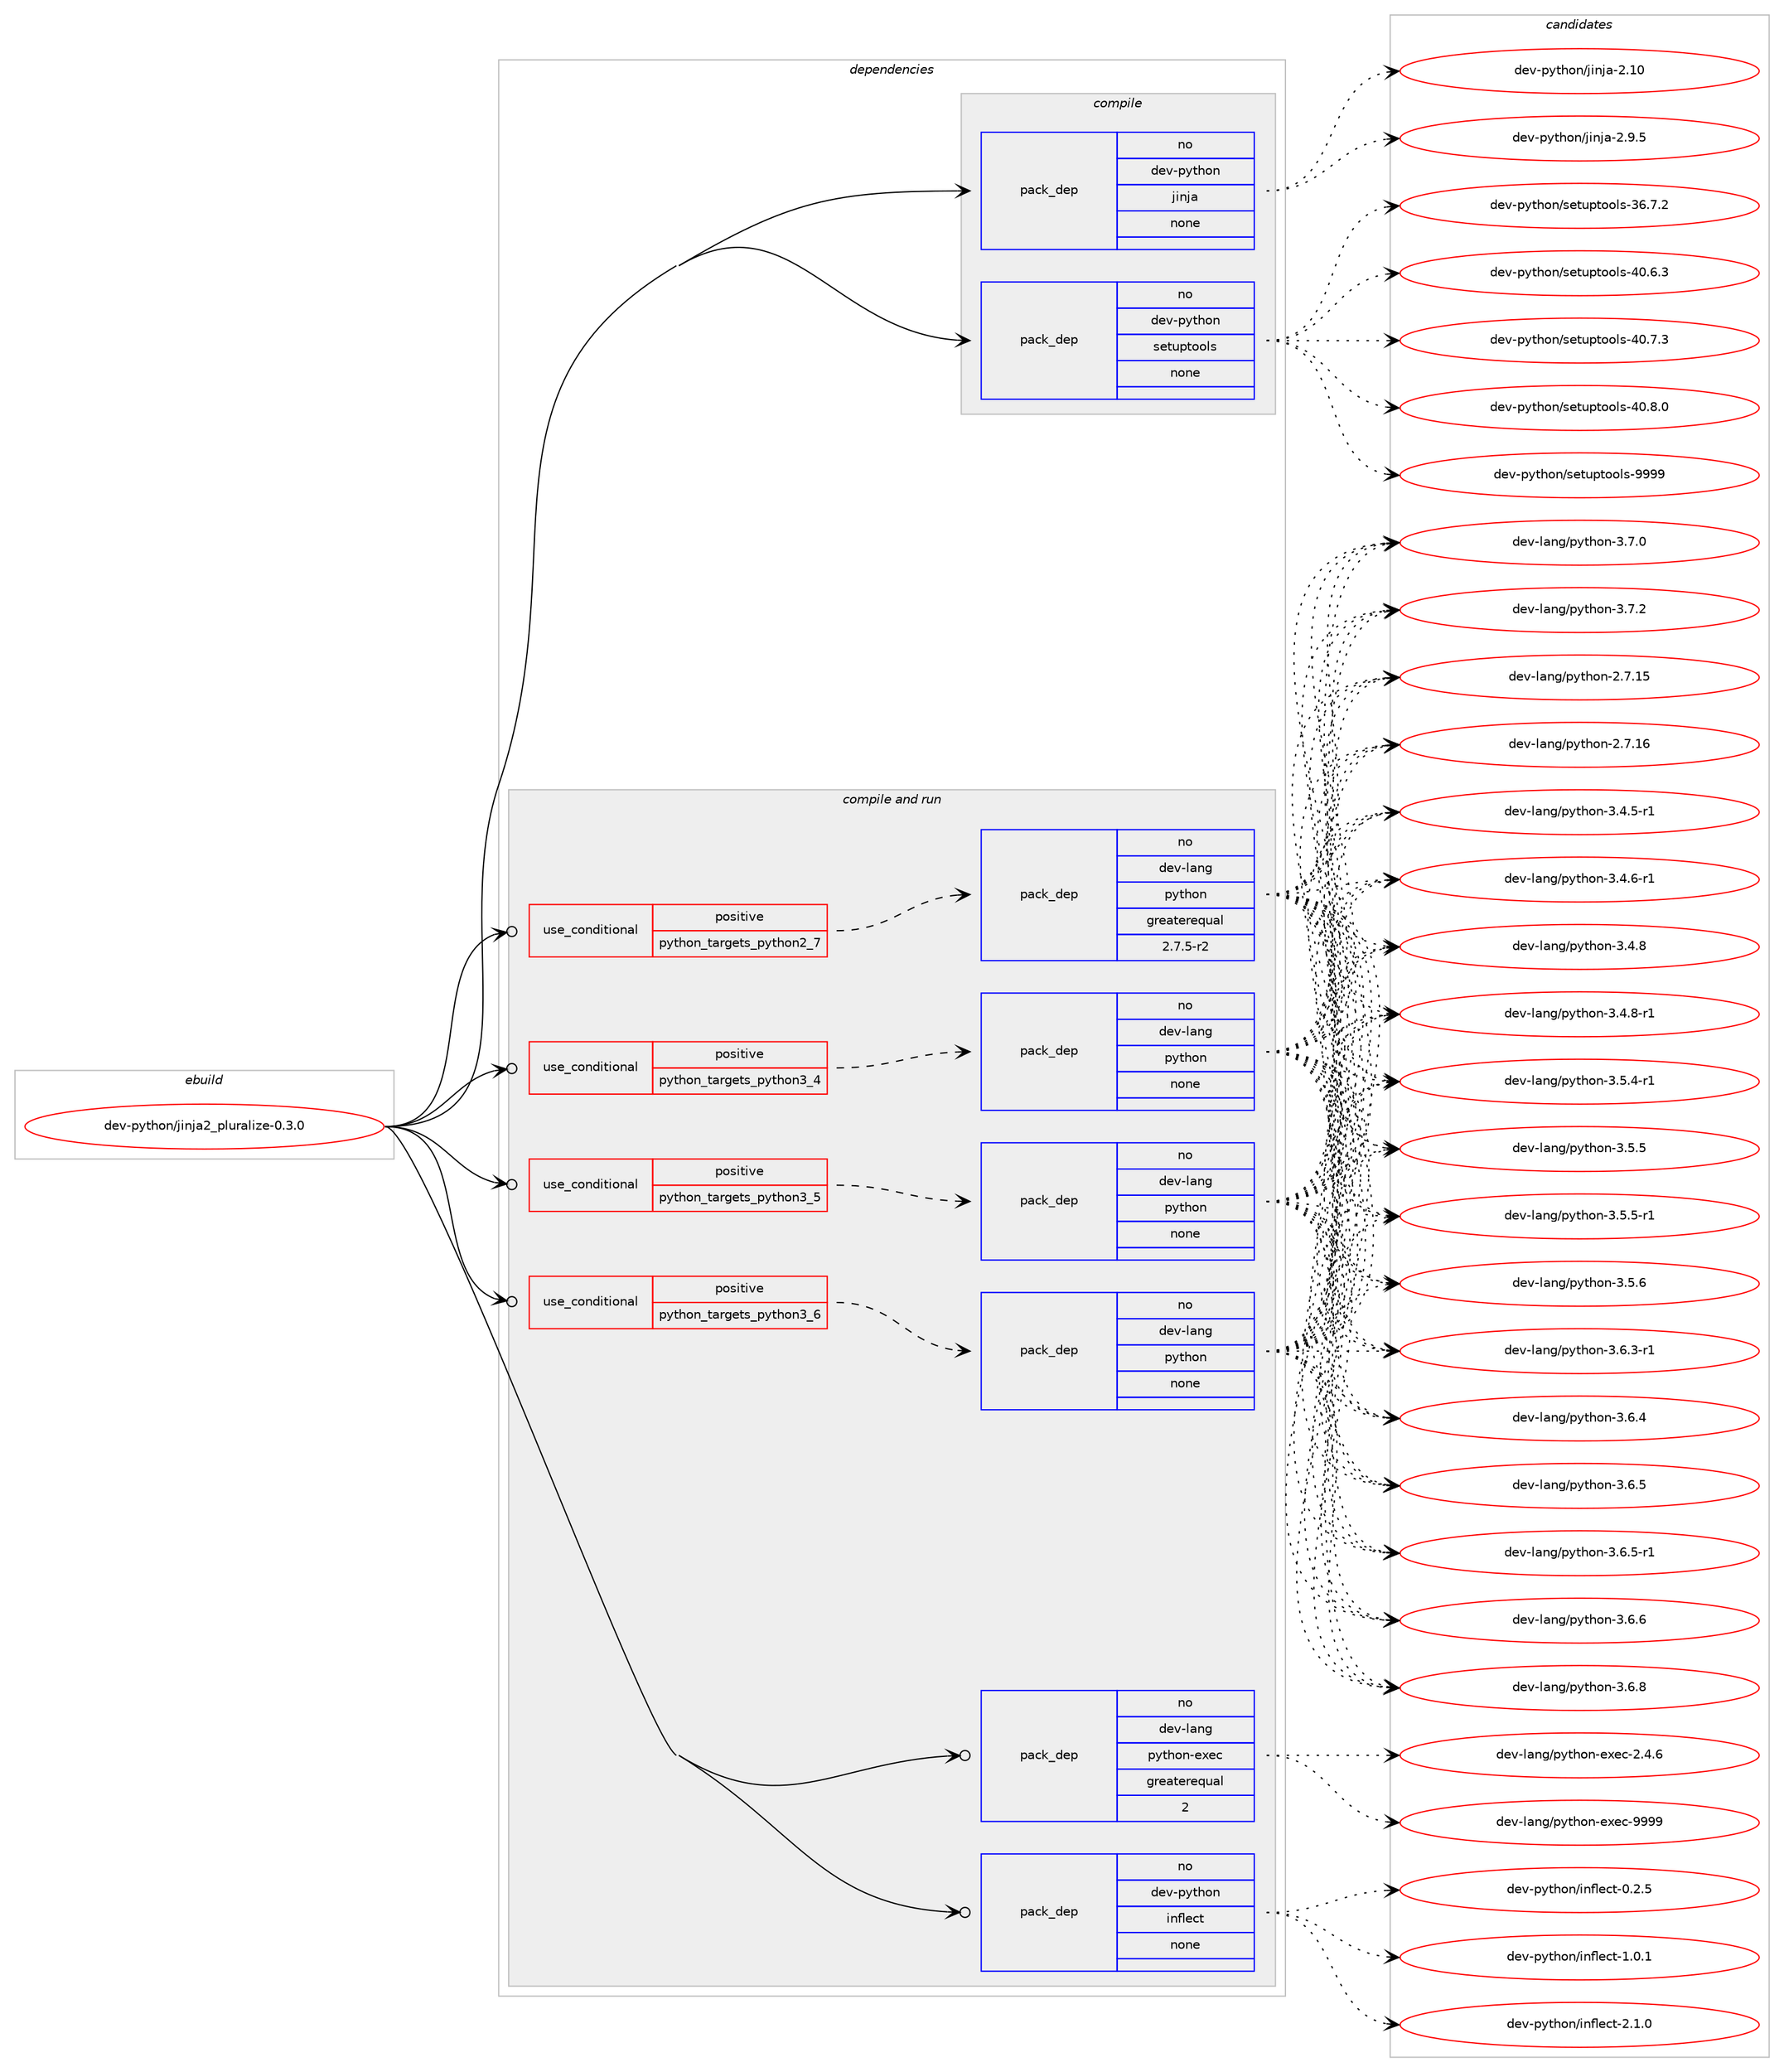 digraph prolog {

# *************
# Graph options
# *************

newrank=true;
concentrate=true;
compound=true;
graph [rankdir=LR,fontname=Helvetica,fontsize=10,ranksep=1.5];#, ranksep=2.5, nodesep=0.2];
edge  [arrowhead=vee];
node  [fontname=Helvetica,fontsize=10];

# **********
# The ebuild
# **********

subgraph cluster_leftcol {
color=gray;
rank=same;
label=<<i>ebuild</i>>;
id [label="dev-python/jinja2_pluralize-0.3.0", color=red, width=4, href="../dev-python/jinja2_pluralize-0.3.0.svg"];
}

# ****************
# The dependencies
# ****************

subgraph cluster_midcol {
color=gray;
label=<<i>dependencies</i>>;
subgraph cluster_compile {
fillcolor="#eeeeee";
style=filled;
label=<<i>compile</i>>;
subgraph pack1015790 {
dependency1415353 [label=<<TABLE BORDER="0" CELLBORDER="1" CELLSPACING="0" CELLPADDING="4" WIDTH="220"><TR><TD ROWSPAN="6" CELLPADDING="30">pack_dep</TD></TR><TR><TD WIDTH="110">no</TD></TR><TR><TD>dev-python</TD></TR><TR><TD>jinja</TD></TR><TR><TD>none</TD></TR><TR><TD></TD></TR></TABLE>>, shape=none, color=blue];
}
id:e -> dependency1415353:w [weight=20,style="solid",arrowhead="vee"];
subgraph pack1015791 {
dependency1415354 [label=<<TABLE BORDER="0" CELLBORDER="1" CELLSPACING="0" CELLPADDING="4" WIDTH="220"><TR><TD ROWSPAN="6" CELLPADDING="30">pack_dep</TD></TR><TR><TD WIDTH="110">no</TD></TR><TR><TD>dev-python</TD></TR><TR><TD>setuptools</TD></TR><TR><TD>none</TD></TR><TR><TD></TD></TR></TABLE>>, shape=none, color=blue];
}
id:e -> dependency1415354:w [weight=20,style="solid",arrowhead="vee"];
}
subgraph cluster_compileandrun {
fillcolor="#eeeeee";
style=filled;
label=<<i>compile and run</i>>;
subgraph cond376294 {
dependency1415355 [label=<<TABLE BORDER="0" CELLBORDER="1" CELLSPACING="0" CELLPADDING="4"><TR><TD ROWSPAN="3" CELLPADDING="10">use_conditional</TD></TR><TR><TD>positive</TD></TR><TR><TD>python_targets_python2_7</TD></TR></TABLE>>, shape=none, color=red];
subgraph pack1015792 {
dependency1415356 [label=<<TABLE BORDER="0" CELLBORDER="1" CELLSPACING="0" CELLPADDING="4" WIDTH="220"><TR><TD ROWSPAN="6" CELLPADDING="30">pack_dep</TD></TR><TR><TD WIDTH="110">no</TD></TR><TR><TD>dev-lang</TD></TR><TR><TD>python</TD></TR><TR><TD>greaterequal</TD></TR><TR><TD>2.7.5-r2</TD></TR></TABLE>>, shape=none, color=blue];
}
dependency1415355:e -> dependency1415356:w [weight=20,style="dashed",arrowhead="vee"];
}
id:e -> dependency1415355:w [weight=20,style="solid",arrowhead="odotvee"];
subgraph cond376295 {
dependency1415357 [label=<<TABLE BORDER="0" CELLBORDER="1" CELLSPACING="0" CELLPADDING="4"><TR><TD ROWSPAN="3" CELLPADDING="10">use_conditional</TD></TR><TR><TD>positive</TD></TR><TR><TD>python_targets_python3_4</TD></TR></TABLE>>, shape=none, color=red];
subgraph pack1015793 {
dependency1415358 [label=<<TABLE BORDER="0" CELLBORDER="1" CELLSPACING="0" CELLPADDING="4" WIDTH="220"><TR><TD ROWSPAN="6" CELLPADDING="30">pack_dep</TD></TR><TR><TD WIDTH="110">no</TD></TR><TR><TD>dev-lang</TD></TR><TR><TD>python</TD></TR><TR><TD>none</TD></TR><TR><TD></TD></TR></TABLE>>, shape=none, color=blue];
}
dependency1415357:e -> dependency1415358:w [weight=20,style="dashed",arrowhead="vee"];
}
id:e -> dependency1415357:w [weight=20,style="solid",arrowhead="odotvee"];
subgraph cond376296 {
dependency1415359 [label=<<TABLE BORDER="0" CELLBORDER="1" CELLSPACING="0" CELLPADDING="4"><TR><TD ROWSPAN="3" CELLPADDING="10">use_conditional</TD></TR><TR><TD>positive</TD></TR><TR><TD>python_targets_python3_5</TD></TR></TABLE>>, shape=none, color=red];
subgraph pack1015794 {
dependency1415360 [label=<<TABLE BORDER="0" CELLBORDER="1" CELLSPACING="0" CELLPADDING="4" WIDTH="220"><TR><TD ROWSPAN="6" CELLPADDING="30">pack_dep</TD></TR><TR><TD WIDTH="110">no</TD></TR><TR><TD>dev-lang</TD></TR><TR><TD>python</TD></TR><TR><TD>none</TD></TR><TR><TD></TD></TR></TABLE>>, shape=none, color=blue];
}
dependency1415359:e -> dependency1415360:w [weight=20,style="dashed",arrowhead="vee"];
}
id:e -> dependency1415359:w [weight=20,style="solid",arrowhead="odotvee"];
subgraph cond376297 {
dependency1415361 [label=<<TABLE BORDER="0" CELLBORDER="1" CELLSPACING="0" CELLPADDING="4"><TR><TD ROWSPAN="3" CELLPADDING="10">use_conditional</TD></TR><TR><TD>positive</TD></TR><TR><TD>python_targets_python3_6</TD></TR></TABLE>>, shape=none, color=red];
subgraph pack1015795 {
dependency1415362 [label=<<TABLE BORDER="0" CELLBORDER="1" CELLSPACING="0" CELLPADDING="4" WIDTH="220"><TR><TD ROWSPAN="6" CELLPADDING="30">pack_dep</TD></TR><TR><TD WIDTH="110">no</TD></TR><TR><TD>dev-lang</TD></TR><TR><TD>python</TD></TR><TR><TD>none</TD></TR><TR><TD></TD></TR></TABLE>>, shape=none, color=blue];
}
dependency1415361:e -> dependency1415362:w [weight=20,style="dashed",arrowhead="vee"];
}
id:e -> dependency1415361:w [weight=20,style="solid",arrowhead="odotvee"];
subgraph pack1015796 {
dependency1415363 [label=<<TABLE BORDER="0" CELLBORDER="1" CELLSPACING="0" CELLPADDING="4" WIDTH="220"><TR><TD ROWSPAN="6" CELLPADDING="30">pack_dep</TD></TR><TR><TD WIDTH="110">no</TD></TR><TR><TD>dev-lang</TD></TR><TR><TD>python-exec</TD></TR><TR><TD>greaterequal</TD></TR><TR><TD>2</TD></TR></TABLE>>, shape=none, color=blue];
}
id:e -> dependency1415363:w [weight=20,style="solid",arrowhead="odotvee"];
subgraph pack1015797 {
dependency1415364 [label=<<TABLE BORDER="0" CELLBORDER="1" CELLSPACING="0" CELLPADDING="4" WIDTH="220"><TR><TD ROWSPAN="6" CELLPADDING="30">pack_dep</TD></TR><TR><TD WIDTH="110">no</TD></TR><TR><TD>dev-python</TD></TR><TR><TD>inflect</TD></TR><TR><TD>none</TD></TR><TR><TD></TD></TR></TABLE>>, shape=none, color=blue];
}
id:e -> dependency1415364:w [weight=20,style="solid",arrowhead="odotvee"];
}
subgraph cluster_run {
fillcolor="#eeeeee";
style=filled;
label=<<i>run</i>>;
}
}

# **************
# The candidates
# **************

subgraph cluster_choices {
rank=same;
color=gray;
label=<<i>candidates</i>>;

subgraph choice1015790 {
color=black;
nodesep=1;
choice1001011184511212111610411111047106105110106974550464948 [label="dev-python/jinja-2.10", color=red, width=4,href="../dev-python/jinja-2.10.svg"];
choice100101118451121211161041111104710610511010697455046574653 [label="dev-python/jinja-2.9.5", color=red, width=4,href="../dev-python/jinja-2.9.5.svg"];
dependency1415353:e -> choice1001011184511212111610411111047106105110106974550464948:w [style=dotted,weight="100"];
dependency1415353:e -> choice100101118451121211161041111104710610511010697455046574653:w [style=dotted,weight="100"];
}
subgraph choice1015791 {
color=black;
nodesep=1;
choice100101118451121211161041111104711510111611711211611111110811545515446554650 [label="dev-python/setuptools-36.7.2", color=red, width=4,href="../dev-python/setuptools-36.7.2.svg"];
choice100101118451121211161041111104711510111611711211611111110811545524846544651 [label="dev-python/setuptools-40.6.3", color=red, width=4,href="../dev-python/setuptools-40.6.3.svg"];
choice100101118451121211161041111104711510111611711211611111110811545524846554651 [label="dev-python/setuptools-40.7.3", color=red, width=4,href="../dev-python/setuptools-40.7.3.svg"];
choice100101118451121211161041111104711510111611711211611111110811545524846564648 [label="dev-python/setuptools-40.8.0", color=red, width=4,href="../dev-python/setuptools-40.8.0.svg"];
choice10010111845112121116104111110471151011161171121161111111081154557575757 [label="dev-python/setuptools-9999", color=red, width=4,href="../dev-python/setuptools-9999.svg"];
dependency1415354:e -> choice100101118451121211161041111104711510111611711211611111110811545515446554650:w [style=dotted,weight="100"];
dependency1415354:e -> choice100101118451121211161041111104711510111611711211611111110811545524846544651:w [style=dotted,weight="100"];
dependency1415354:e -> choice100101118451121211161041111104711510111611711211611111110811545524846554651:w [style=dotted,weight="100"];
dependency1415354:e -> choice100101118451121211161041111104711510111611711211611111110811545524846564648:w [style=dotted,weight="100"];
dependency1415354:e -> choice10010111845112121116104111110471151011161171121161111111081154557575757:w [style=dotted,weight="100"];
}
subgraph choice1015792 {
color=black;
nodesep=1;
choice10010111845108971101034711212111610411111045504655464953 [label="dev-lang/python-2.7.15", color=red, width=4,href="../dev-lang/python-2.7.15.svg"];
choice10010111845108971101034711212111610411111045504655464954 [label="dev-lang/python-2.7.16", color=red, width=4,href="../dev-lang/python-2.7.16.svg"];
choice1001011184510897110103471121211161041111104551465246534511449 [label="dev-lang/python-3.4.5-r1", color=red, width=4,href="../dev-lang/python-3.4.5-r1.svg"];
choice1001011184510897110103471121211161041111104551465246544511449 [label="dev-lang/python-3.4.6-r1", color=red, width=4,href="../dev-lang/python-3.4.6-r1.svg"];
choice100101118451089711010347112121116104111110455146524656 [label="dev-lang/python-3.4.8", color=red, width=4,href="../dev-lang/python-3.4.8.svg"];
choice1001011184510897110103471121211161041111104551465246564511449 [label="dev-lang/python-3.4.8-r1", color=red, width=4,href="../dev-lang/python-3.4.8-r1.svg"];
choice1001011184510897110103471121211161041111104551465346524511449 [label="dev-lang/python-3.5.4-r1", color=red, width=4,href="../dev-lang/python-3.5.4-r1.svg"];
choice100101118451089711010347112121116104111110455146534653 [label="dev-lang/python-3.5.5", color=red, width=4,href="../dev-lang/python-3.5.5.svg"];
choice1001011184510897110103471121211161041111104551465346534511449 [label="dev-lang/python-3.5.5-r1", color=red, width=4,href="../dev-lang/python-3.5.5-r1.svg"];
choice100101118451089711010347112121116104111110455146534654 [label="dev-lang/python-3.5.6", color=red, width=4,href="../dev-lang/python-3.5.6.svg"];
choice1001011184510897110103471121211161041111104551465446514511449 [label="dev-lang/python-3.6.3-r1", color=red, width=4,href="../dev-lang/python-3.6.3-r1.svg"];
choice100101118451089711010347112121116104111110455146544652 [label="dev-lang/python-3.6.4", color=red, width=4,href="../dev-lang/python-3.6.4.svg"];
choice100101118451089711010347112121116104111110455146544653 [label="dev-lang/python-3.6.5", color=red, width=4,href="../dev-lang/python-3.6.5.svg"];
choice1001011184510897110103471121211161041111104551465446534511449 [label="dev-lang/python-3.6.5-r1", color=red, width=4,href="../dev-lang/python-3.6.5-r1.svg"];
choice100101118451089711010347112121116104111110455146544654 [label="dev-lang/python-3.6.6", color=red, width=4,href="../dev-lang/python-3.6.6.svg"];
choice100101118451089711010347112121116104111110455146544656 [label="dev-lang/python-3.6.8", color=red, width=4,href="../dev-lang/python-3.6.8.svg"];
choice100101118451089711010347112121116104111110455146554648 [label="dev-lang/python-3.7.0", color=red, width=4,href="../dev-lang/python-3.7.0.svg"];
choice100101118451089711010347112121116104111110455146554650 [label="dev-lang/python-3.7.2", color=red, width=4,href="../dev-lang/python-3.7.2.svg"];
dependency1415356:e -> choice10010111845108971101034711212111610411111045504655464953:w [style=dotted,weight="100"];
dependency1415356:e -> choice10010111845108971101034711212111610411111045504655464954:w [style=dotted,weight="100"];
dependency1415356:e -> choice1001011184510897110103471121211161041111104551465246534511449:w [style=dotted,weight="100"];
dependency1415356:e -> choice1001011184510897110103471121211161041111104551465246544511449:w [style=dotted,weight="100"];
dependency1415356:e -> choice100101118451089711010347112121116104111110455146524656:w [style=dotted,weight="100"];
dependency1415356:e -> choice1001011184510897110103471121211161041111104551465246564511449:w [style=dotted,weight="100"];
dependency1415356:e -> choice1001011184510897110103471121211161041111104551465346524511449:w [style=dotted,weight="100"];
dependency1415356:e -> choice100101118451089711010347112121116104111110455146534653:w [style=dotted,weight="100"];
dependency1415356:e -> choice1001011184510897110103471121211161041111104551465346534511449:w [style=dotted,weight="100"];
dependency1415356:e -> choice100101118451089711010347112121116104111110455146534654:w [style=dotted,weight="100"];
dependency1415356:e -> choice1001011184510897110103471121211161041111104551465446514511449:w [style=dotted,weight="100"];
dependency1415356:e -> choice100101118451089711010347112121116104111110455146544652:w [style=dotted,weight="100"];
dependency1415356:e -> choice100101118451089711010347112121116104111110455146544653:w [style=dotted,weight="100"];
dependency1415356:e -> choice1001011184510897110103471121211161041111104551465446534511449:w [style=dotted,weight="100"];
dependency1415356:e -> choice100101118451089711010347112121116104111110455146544654:w [style=dotted,weight="100"];
dependency1415356:e -> choice100101118451089711010347112121116104111110455146544656:w [style=dotted,weight="100"];
dependency1415356:e -> choice100101118451089711010347112121116104111110455146554648:w [style=dotted,weight="100"];
dependency1415356:e -> choice100101118451089711010347112121116104111110455146554650:w [style=dotted,weight="100"];
}
subgraph choice1015793 {
color=black;
nodesep=1;
choice10010111845108971101034711212111610411111045504655464953 [label="dev-lang/python-2.7.15", color=red, width=4,href="../dev-lang/python-2.7.15.svg"];
choice10010111845108971101034711212111610411111045504655464954 [label="dev-lang/python-2.7.16", color=red, width=4,href="../dev-lang/python-2.7.16.svg"];
choice1001011184510897110103471121211161041111104551465246534511449 [label="dev-lang/python-3.4.5-r1", color=red, width=4,href="../dev-lang/python-3.4.5-r1.svg"];
choice1001011184510897110103471121211161041111104551465246544511449 [label="dev-lang/python-3.4.6-r1", color=red, width=4,href="../dev-lang/python-3.4.6-r1.svg"];
choice100101118451089711010347112121116104111110455146524656 [label="dev-lang/python-3.4.8", color=red, width=4,href="../dev-lang/python-3.4.8.svg"];
choice1001011184510897110103471121211161041111104551465246564511449 [label="dev-lang/python-3.4.8-r1", color=red, width=4,href="../dev-lang/python-3.4.8-r1.svg"];
choice1001011184510897110103471121211161041111104551465346524511449 [label="dev-lang/python-3.5.4-r1", color=red, width=4,href="../dev-lang/python-3.5.4-r1.svg"];
choice100101118451089711010347112121116104111110455146534653 [label="dev-lang/python-3.5.5", color=red, width=4,href="../dev-lang/python-3.5.5.svg"];
choice1001011184510897110103471121211161041111104551465346534511449 [label="dev-lang/python-3.5.5-r1", color=red, width=4,href="../dev-lang/python-3.5.5-r1.svg"];
choice100101118451089711010347112121116104111110455146534654 [label="dev-lang/python-3.5.6", color=red, width=4,href="../dev-lang/python-3.5.6.svg"];
choice1001011184510897110103471121211161041111104551465446514511449 [label="dev-lang/python-3.6.3-r1", color=red, width=4,href="../dev-lang/python-3.6.3-r1.svg"];
choice100101118451089711010347112121116104111110455146544652 [label="dev-lang/python-3.6.4", color=red, width=4,href="../dev-lang/python-3.6.4.svg"];
choice100101118451089711010347112121116104111110455146544653 [label="dev-lang/python-3.6.5", color=red, width=4,href="../dev-lang/python-3.6.5.svg"];
choice1001011184510897110103471121211161041111104551465446534511449 [label="dev-lang/python-3.6.5-r1", color=red, width=4,href="../dev-lang/python-3.6.5-r1.svg"];
choice100101118451089711010347112121116104111110455146544654 [label="dev-lang/python-3.6.6", color=red, width=4,href="../dev-lang/python-3.6.6.svg"];
choice100101118451089711010347112121116104111110455146544656 [label="dev-lang/python-3.6.8", color=red, width=4,href="../dev-lang/python-3.6.8.svg"];
choice100101118451089711010347112121116104111110455146554648 [label="dev-lang/python-3.7.0", color=red, width=4,href="../dev-lang/python-3.7.0.svg"];
choice100101118451089711010347112121116104111110455146554650 [label="dev-lang/python-3.7.2", color=red, width=4,href="../dev-lang/python-3.7.2.svg"];
dependency1415358:e -> choice10010111845108971101034711212111610411111045504655464953:w [style=dotted,weight="100"];
dependency1415358:e -> choice10010111845108971101034711212111610411111045504655464954:w [style=dotted,weight="100"];
dependency1415358:e -> choice1001011184510897110103471121211161041111104551465246534511449:w [style=dotted,weight="100"];
dependency1415358:e -> choice1001011184510897110103471121211161041111104551465246544511449:w [style=dotted,weight="100"];
dependency1415358:e -> choice100101118451089711010347112121116104111110455146524656:w [style=dotted,weight="100"];
dependency1415358:e -> choice1001011184510897110103471121211161041111104551465246564511449:w [style=dotted,weight="100"];
dependency1415358:e -> choice1001011184510897110103471121211161041111104551465346524511449:w [style=dotted,weight="100"];
dependency1415358:e -> choice100101118451089711010347112121116104111110455146534653:w [style=dotted,weight="100"];
dependency1415358:e -> choice1001011184510897110103471121211161041111104551465346534511449:w [style=dotted,weight="100"];
dependency1415358:e -> choice100101118451089711010347112121116104111110455146534654:w [style=dotted,weight="100"];
dependency1415358:e -> choice1001011184510897110103471121211161041111104551465446514511449:w [style=dotted,weight="100"];
dependency1415358:e -> choice100101118451089711010347112121116104111110455146544652:w [style=dotted,weight="100"];
dependency1415358:e -> choice100101118451089711010347112121116104111110455146544653:w [style=dotted,weight="100"];
dependency1415358:e -> choice1001011184510897110103471121211161041111104551465446534511449:w [style=dotted,weight="100"];
dependency1415358:e -> choice100101118451089711010347112121116104111110455146544654:w [style=dotted,weight="100"];
dependency1415358:e -> choice100101118451089711010347112121116104111110455146544656:w [style=dotted,weight="100"];
dependency1415358:e -> choice100101118451089711010347112121116104111110455146554648:w [style=dotted,weight="100"];
dependency1415358:e -> choice100101118451089711010347112121116104111110455146554650:w [style=dotted,weight="100"];
}
subgraph choice1015794 {
color=black;
nodesep=1;
choice10010111845108971101034711212111610411111045504655464953 [label="dev-lang/python-2.7.15", color=red, width=4,href="../dev-lang/python-2.7.15.svg"];
choice10010111845108971101034711212111610411111045504655464954 [label="dev-lang/python-2.7.16", color=red, width=4,href="../dev-lang/python-2.7.16.svg"];
choice1001011184510897110103471121211161041111104551465246534511449 [label="dev-lang/python-3.4.5-r1", color=red, width=4,href="../dev-lang/python-3.4.5-r1.svg"];
choice1001011184510897110103471121211161041111104551465246544511449 [label="dev-lang/python-3.4.6-r1", color=red, width=4,href="../dev-lang/python-3.4.6-r1.svg"];
choice100101118451089711010347112121116104111110455146524656 [label="dev-lang/python-3.4.8", color=red, width=4,href="../dev-lang/python-3.4.8.svg"];
choice1001011184510897110103471121211161041111104551465246564511449 [label="dev-lang/python-3.4.8-r1", color=red, width=4,href="../dev-lang/python-3.4.8-r1.svg"];
choice1001011184510897110103471121211161041111104551465346524511449 [label="dev-lang/python-3.5.4-r1", color=red, width=4,href="../dev-lang/python-3.5.4-r1.svg"];
choice100101118451089711010347112121116104111110455146534653 [label="dev-lang/python-3.5.5", color=red, width=4,href="../dev-lang/python-3.5.5.svg"];
choice1001011184510897110103471121211161041111104551465346534511449 [label="dev-lang/python-3.5.5-r1", color=red, width=4,href="../dev-lang/python-3.5.5-r1.svg"];
choice100101118451089711010347112121116104111110455146534654 [label="dev-lang/python-3.5.6", color=red, width=4,href="../dev-lang/python-3.5.6.svg"];
choice1001011184510897110103471121211161041111104551465446514511449 [label="dev-lang/python-3.6.3-r1", color=red, width=4,href="../dev-lang/python-3.6.3-r1.svg"];
choice100101118451089711010347112121116104111110455146544652 [label="dev-lang/python-3.6.4", color=red, width=4,href="../dev-lang/python-3.6.4.svg"];
choice100101118451089711010347112121116104111110455146544653 [label="dev-lang/python-3.6.5", color=red, width=4,href="../dev-lang/python-3.6.5.svg"];
choice1001011184510897110103471121211161041111104551465446534511449 [label="dev-lang/python-3.6.5-r1", color=red, width=4,href="../dev-lang/python-3.6.5-r1.svg"];
choice100101118451089711010347112121116104111110455146544654 [label="dev-lang/python-3.6.6", color=red, width=4,href="../dev-lang/python-3.6.6.svg"];
choice100101118451089711010347112121116104111110455146544656 [label="dev-lang/python-3.6.8", color=red, width=4,href="../dev-lang/python-3.6.8.svg"];
choice100101118451089711010347112121116104111110455146554648 [label="dev-lang/python-3.7.0", color=red, width=4,href="../dev-lang/python-3.7.0.svg"];
choice100101118451089711010347112121116104111110455146554650 [label="dev-lang/python-3.7.2", color=red, width=4,href="../dev-lang/python-3.7.2.svg"];
dependency1415360:e -> choice10010111845108971101034711212111610411111045504655464953:w [style=dotted,weight="100"];
dependency1415360:e -> choice10010111845108971101034711212111610411111045504655464954:w [style=dotted,weight="100"];
dependency1415360:e -> choice1001011184510897110103471121211161041111104551465246534511449:w [style=dotted,weight="100"];
dependency1415360:e -> choice1001011184510897110103471121211161041111104551465246544511449:w [style=dotted,weight="100"];
dependency1415360:e -> choice100101118451089711010347112121116104111110455146524656:w [style=dotted,weight="100"];
dependency1415360:e -> choice1001011184510897110103471121211161041111104551465246564511449:w [style=dotted,weight="100"];
dependency1415360:e -> choice1001011184510897110103471121211161041111104551465346524511449:w [style=dotted,weight="100"];
dependency1415360:e -> choice100101118451089711010347112121116104111110455146534653:w [style=dotted,weight="100"];
dependency1415360:e -> choice1001011184510897110103471121211161041111104551465346534511449:w [style=dotted,weight="100"];
dependency1415360:e -> choice100101118451089711010347112121116104111110455146534654:w [style=dotted,weight="100"];
dependency1415360:e -> choice1001011184510897110103471121211161041111104551465446514511449:w [style=dotted,weight="100"];
dependency1415360:e -> choice100101118451089711010347112121116104111110455146544652:w [style=dotted,weight="100"];
dependency1415360:e -> choice100101118451089711010347112121116104111110455146544653:w [style=dotted,weight="100"];
dependency1415360:e -> choice1001011184510897110103471121211161041111104551465446534511449:w [style=dotted,weight="100"];
dependency1415360:e -> choice100101118451089711010347112121116104111110455146544654:w [style=dotted,weight="100"];
dependency1415360:e -> choice100101118451089711010347112121116104111110455146544656:w [style=dotted,weight="100"];
dependency1415360:e -> choice100101118451089711010347112121116104111110455146554648:w [style=dotted,weight="100"];
dependency1415360:e -> choice100101118451089711010347112121116104111110455146554650:w [style=dotted,weight="100"];
}
subgraph choice1015795 {
color=black;
nodesep=1;
choice10010111845108971101034711212111610411111045504655464953 [label="dev-lang/python-2.7.15", color=red, width=4,href="../dev-lang/python-2.7.15.svg"];
choice10010111845108971101034711212111610411111045504655464954 [label="dev-lang/python-2.7.16", color=red, width=4,href="../dev-lang/python-2.7.16.svg"];
choice1001011184510897110103471121211161041111104551465246534511449 [label="dev-lang/python-3.4.5-r1", color=red, width=4,href="../dev-lang/python-3.4.5-r1.svg"];
choice1001011184510897110103471121211161041111104551465246544511449 [label="dev-lang/python-3.4.6-r1", color=red, width=4,href="../dev-lang/python-3.4.6-r1.svg"];
choice100101118451089711010347112121116104111110455146524656 [label="dev-lang/python-3.4.8", color=red, width=4,href="../dev-lang/python-3.4.8.svg"];
choice1001011184510897110103471121211161041111104551465246564511449 [label="dev-lang/python-3.4.8-r1", color=red, width=4,href="../dev-lang/python-3.4.8-r1.svg"];
choice1001011184510897110103471121211161041111104551465346524511449 [label="dev-lang/python-3.5.4-r1", color=red, width=4,href="../dev-lang/python-3.5.4-r1.svg"];
choice100101118451089711010347112121116104111110455146534653 [label="dev-lang/python-3.5.5", color=red, width=4,href="../dev-lang/python-3.5.5.svg"];
choice1001011184510897110103471121211161041111104551465346534511449 [label="dev-lang/python-3.5.5-r1", color=red, width=4,href="../dev-lang/python-3.5.5-r1.svg"];
choice100101118451089711010347112121116104111110455146534654 [label="dev-lang/python-3.5.6", color=red, width=4,href="../dev-lang/python-3.5.6.svg"];
choice1001011184510897110103471121211161041111104551465446514511449 [label="dev-lang/python-3.6.3-r1", color=red, width=4,href="../dev-lang/python-3.6.3-r1.svg"];
choice100101118451089711010347112121116104111110455146544652 [label="dev-lang/python-3.6.4", color=red, width=4,href="../dev-lang/python-3.6.4.svg"];
choice100101118451089711010347112121116104111110455146544653 [label="dev-lang/python-3.6.5", color=red, width=4,href="../dev-lang/python-3.6.5.svg"];
choice1001011184510897110103471121211161041111104551465446534511449 [label="dev-lang/python-3.6.5-r1", color=red, width=4,href="../dev-lang/python-3.6.5-r1.svg"];
choice100101118451089711010347112121116104111110455146544654 [label="dev-lang/python-3.6.6", color=red, width=4,href="../dev-lang/python-3.6.6.svg"];
choice100101118451089711010347112121116104111110455146544656 [label="dev-lang/python-3.6.8", color=red, width=4,href="../dev-lang/python-3.6.8.svg"];
choice100101118451089711010347112121116104111110455146554648 [label="dev-lang/python-3.7.0", color=red, width=4,href="../dev-lang/python-3.7.0.svg"];
choice100101118451089711010347112121116104111110455146554650 [label="dev-lang/python-3.7.2", color=red, width=4,href="../dev-lang/python-3.7.2.svg"];
dependency1415362:e -> choice10010111845108971101034711212111610411111045504655464953:w [style=dotted,weight="100"];
dependency1415362:e -> choice10010111845108971101034711212111610411111045504655464954:w [style=dotted,weight="100"];
dependency1415362:e -> choice1001011184510897110103471121211161041111104551465246534511449:w [style=dotted,weight="100"];
dependency1415362:e -> choice1001011184510897110103471121211161041111104551465246544511449:w [style=dotted,weight="100"];
dependency1415362:e -> choice100101118451089711010347112121116104111110455146524656:w [style=dotted,weight="100"];
dependency1415362:e -> choice1001011184510897110103471121211161041111104551465246564511449:w [style=dotted,weight="100"];
dependency1415362:e -> choice1001011184510897110103471121211161041111104551465346524511449:w [style=dotted,weight="100"];
dependency1415362:e -> choice100101118451089711010347112121116104111110455146534653:w [style=dotted,weight="100"];
dependency1415362:e -> choice1001011184510897110103471121211161041111104551465346534511449:w [style=dotted,weight="100"];
dependency1415362:e -> choice100101118451089711010347112121116104111110455146534654:w [style=dotted,weight="100"];
dependency1415362:e -> choice1001011184510897110103471121211161041111104551465446514511449:w [style=dotted,weight="100"];
dependency1415362:e -> choice100101118451089711010347112121116104111110455146544652:w [style=dotted,weight="100"];
dependency1415362:e -> choice100101118451089711010347112121116104111110455146544653:w [style=dotted,weight="100"];
dependency1415362:e -> choice1001011184510897110103471121211161041111104551465446534511449:w [style=dotted,weight="100"];
dependency1415362:e -> choice100101118451089711010347112121116104111110455146544654:w [style=dotted,weight="100"];
dependency1415362:e -> choice100101118451089711010347112121116104111110455146544656:w [style=dotted,weight="100"];
dependency1415362:e -> choice100101118451089711010347112121116104111110455146554648:w [style=dotted,weight="100"];
dependency1415362:e -> choice100101118451089711010347112121116104111110455146554650:w [style=dotted,weight="100"];
}
subgraph choice1015796 {
color=black;
nodesep=1;
choice1001011184510897110103471121211161041111104510112010199455046524654 [label="dev-lang/python-exec-2.4.6", color=red, width=4,href="../dev-lang/python-exec-2.4.6.svg"];
choice10010111845108971101034711212111610411111045101120101994557575757 [label="dev-lang/python-exec-9999", color=red, width=4,href="../dev-lang/python-exec-9999.svg"];
dependency1415363:e -> choice1001011184510897110103471121211161041111104510112010199455046524654:w [style=dotted,weight="100"];
dependency1415363:e -> choice10010111845108971101034711212111610411111045101120101994557575757:w [style=dotted,weight="100"];
}
subgraph choice1015797 {
color=black;
nodesep=1;
choice100101118451121211161041111104710511010210810199116454846504653 [label="dev-python/inflect-0.2.5", color=red, width=4,href="../dev-python/inflect-0.2.5.svg"];
choice100101118451121211161041111104710511010210810199116454946484649 [label="dev-python/inflect-1.0.1", color=red, width=4,href="../dev-python/inflect-1.0.1.svg"];
choice100101118451121211161041111104710511010210810199116455046494648 [label="dev-python/inflect-2.1.0", color=red, width=4,href="../dev-python/inflect-2.1.0.svg"];
dependency1415364:e -> choice100101118451121211161041111104710511010210810199116454846504653:w [style=dotted,weight="100"];
dependency1415364:e -> choice100101118451121211161041111104710511010210810199116454946484649:w [style=dotted,weight="100"];
dependency1415364:e -> choice100101118451121211161041111104710511010210810199116455046494648:w [style=dotted,weight="100"];
}
}

}

